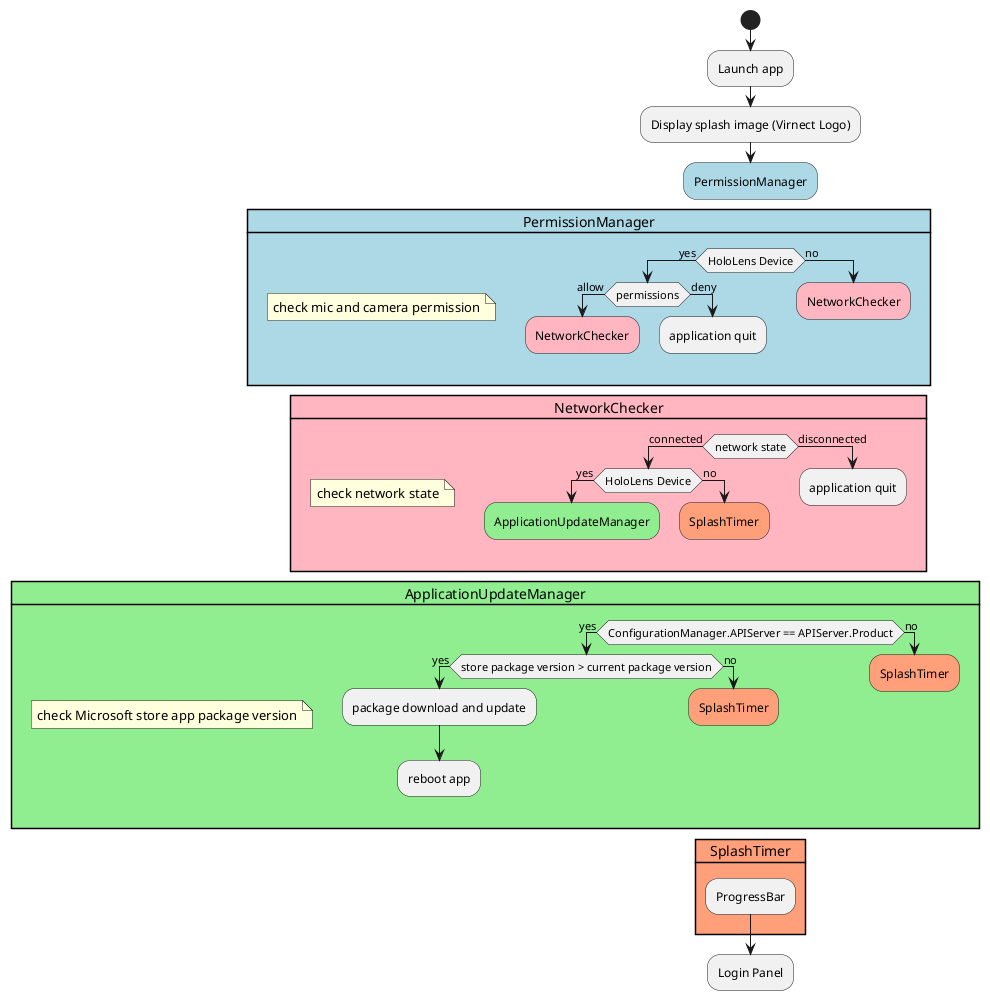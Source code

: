 @startuml
start
:Launch app;
:Display splash image (Virnect Logo);
#LightBlue :PermissionManager;
detach

card #LightBlue PermissionManager {
    floating note : check mic and camera permission
    if (HoloLens Device) then (yes)
        if (permissions) then (allow)
            #LightPink :NetworkChecker;
            detach
        else (deny)
            :application quit;
            detach
        endif
    else (no)
        #LightPink :NetworkChecker;
        detach
    endif
    }

card #LightPink NetworkChecker {
    floating note : check network state
    if (network state) then (connected)
        if (HoloLens Device) then (yes)
            #LightGreen :ApplicationUpdateManager;
        else (no)
            #LightSalmon :SplashTimer;
        endif
        detach
    else (disconnected)
        :application quit;
        detach
    endif
    }

card #LightGreen ApplicationUpdateManager {
    floating note : check Microsoft store app package version
    if (ConfigurationManager.APIServer == APIServer.Product) then (yes)
        if (store package version > current package version) then (yes)
            :package download and update;
            :reboot app;
            detach
        else (no)
            #LightSalmon :SplashTimer;
        endif
        detach
    else (no)
        #LightSalmon :SplashTimer;
    endif
    detach
    }
  
card #LightSalmon SplashTimer {
    :ProgressBar;
}
:Login Panel;
@enduml